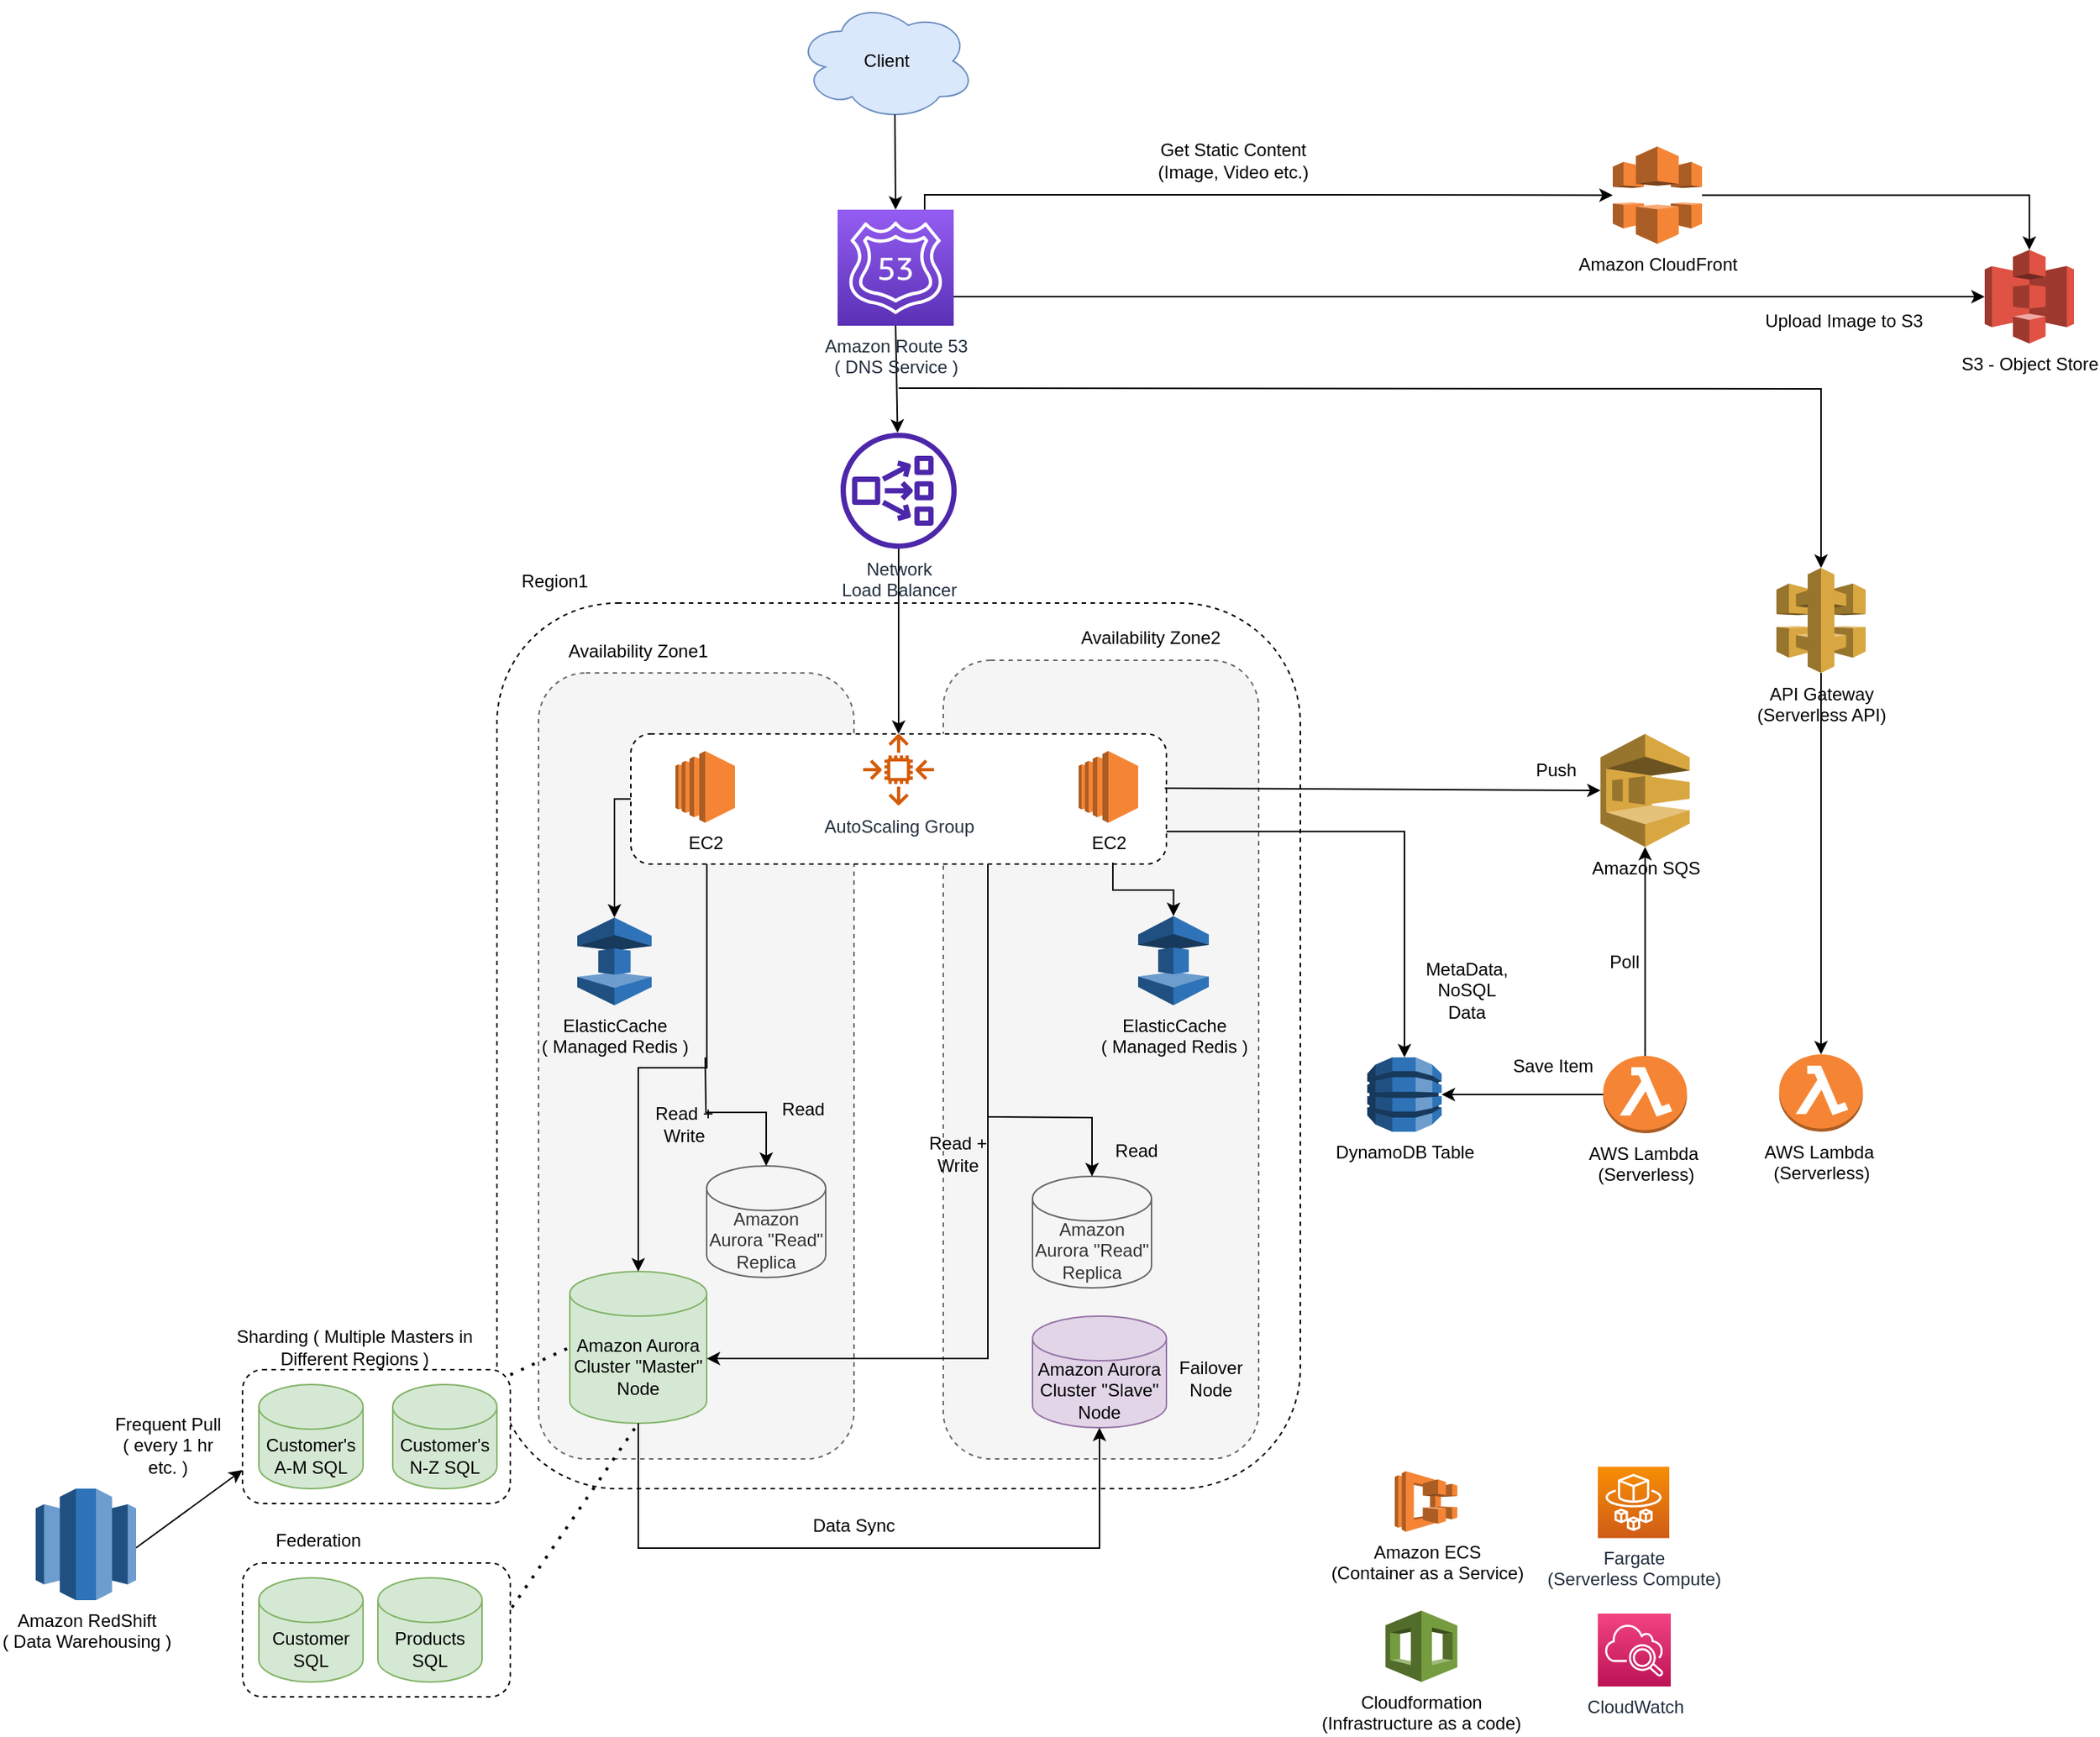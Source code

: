 <mxfile version="20.3.0" type="device"><diagram id="onmVZMC7TlNop5oKB3UY" name="Page-1"><mxGraphModel dx="1796" dy="1678" grid="1" gridSize="10" guides="1" tooltips="1" connect="1" arrows="1" fold="1" page="1" pageScale="1" pageWidth="850" pageHeight="1100" math="0" shadow="0"><root><mxCell id="0"/><mxCell id="1" parent="0"/><mxCell id="hn_LYAB48-utlL365DAF-9" value="" style="rounded=1;whiteSpace=wrap;html=1;dashed=1;" parent="1" vertex="1"><mxGeometry x="60" y="-215.5" width="540" height="595.5" as="geometry"/></mxCell><mxCell id="aEOiDf8z2A1y91HWuHEK-3" value="" style="rounded=1;whiteSpace=wrap;html=1;dashed=1;fillColor=#f5f5f5;fontColor=#333333;strokeColor=#666666;" parent="1" vertex="1"><mxGeometry x="360" y="-177" width="212" height="537" as="geometry"/></mxCell><mxCell id="aEOiDf8z2A1y91HWuHEK-2" value="" style="rounded=1;whiteSpace=wrap;html=1;dashed=1;fillColor=#f5f5f5;fontColor=#333333;strokeColor=#666666;" parent="1" vertex="1"><mxGeometry x="88" y="-168.5" width="212" height="528.5" as="geometry"/></mxCell><mxCell id="gxSmxHNSXOMdhkajosie-10" value="" style="rounded=1;whiteSpace=wrap;html=1;dashed=1;" parent="1" vertex="1"><mxGeometry x="150" y="-127.5" width="360" height="87.5" as="geometry"/></mxCell><mxCell id="0BLKtr6tW4kkjmVhm_gT-1" value="Amazon Aurora Cluster &quot;Master&quot; Node" style="shape=cylinder3;whiteSpace=wrap;html=1;boundedLbl=1;backgroundOutline=1;size=15;fillColor=#d5e8d4;strokeColor=#82b366;" parent="1" vertex="1"><mxGeometry x="109" y="234" width="92" height="102" as="geometry"/></mxCell><mxCell id="0BLKtr6tW4kkjmVhm_gT-7" value="" style="endArrow=classic;html=1;rounded=0;exitX=0.142;exitY=1;exitDx=0;exitDy=0;entryX=0.5;entryY=0;entryDx=0;entryDy=0;entryPerimeter=0;edgeStyle=orthogonalEdgeStyle;exitPerimeter=0;" parent="1" source="gxSmxHNSXOMdhkajosie-10" target="0BLKtr6tW4kkjmVhm_gT-1" edge="1"><mxGeometry width="50" height="50" relative="1" as="geometry"><mxPoint x="290" y="148" as="sourcePoint"/><mxPoint x="430" y="148" as="targetPoint"/></mxGeometry></mxCell><mxCell id="0BLKtr6tW4kkjmVhm_gT-8" value="Read + Write" style="text;html=1;strokeColor=none;fillColor=none;align=center;verticalAlign=middle;whiteSpace=wrap;rounded=0;" parent="1" vertex="1"><mxGeometry x="156" y="120" width="60" height="30" as="geometry"/></mxCell><mxCell id="0BLKtr6tW4kkjmVhm_gT-11" value="Read + Write" style="text;html=1;strokeColor=none;fillColor=none;align=center;verticalAlign=middle;whiteSpace=wrap;rounded=0;" parent="1" vertex="1"><mxGeometry x="340" y="140" width="60" height="30" as="geometry"/></mxCell><mxCell id="0BLKtr6tW4kkjmVhm_gT-12" value="" style="endArrow=classic;html=1;rounded=0;edgeStyle=orthogonalEdgeStyle;entryX=1;entryY=0.574;entryDx=0;entryDy=0;entryPerimeter=0;" parent="1" target="0BLKtr6tW4kkjmVhm_gT-1" edge="1"><mxGeometry width="50" height="50" relative="1" as="geometry"><mxPoint x="390" y="-40" as="sourcePoint"/><mxPoint x="420" y="250" as="targetPoint"/><Array as="points"><mxPoint x="390" y="-40"/><mxPoint x="390" y="293"/></Array></mxGeometry></mxCell><mxCell id="0BLKtr6tW4kkjmVhm_gT-16" value="Data Sync" style="text;html=1;strokeColor=none;fillColor=none;align=center;verticalAlign=middle;whiteSpace=wrap;rounded=0;" parent="1" vertex="1"><mxGeometry x="270" y="390" width="60" height="30" as="geometry"/></mxCell><mxCell id="gxSmxHNSXOMdhkajosie-3" value="Client" style="ellipse;shape=cloud;whiteSpace=wrap;html=1;fillColor=#dae8fc;strokeColor=#6c8ebf;" parent="1" vertex="1"><mxGeometry x="261.5" y="-620" width="120" height="80" as="geometry"/></mxCell><mxCell id="gxSmxHNSXOMdhkajosie-4" value="" style="endArrow=classic;html=1;rounded=0;exitX=0.5;exitY=1;exitDx=0;exitDy=0;exitPerimeter=0;" parent="1" source="Na6hdPi10sbFOHIolOGf-2" target="XGgCyVhvgCMP7tvnIqWy-1" edge="1"><mxGeometry width="50" height="50" relative="1" as="geometry"><mxPoint x="380" y="-220" as="sourcePoint"/><mxPoint x="330" y="-320" as="targetPoint"/></mxGeometry></mxCell><mxCell id="gxSmxHNSXOMdhkajosie-7" value="" style="endArrow=classic;html=1;rounded=0;" parent="1" source="XGgCyVhvgCMP7tvnIqWy-1" target="gxSmxHNSXOMdhkajosie-10" edge="1"><mxGeometry width="50" height="50" relative="1" as="geometry"><mxPoint x="330" y="-258" as="sourcePoint"/><mxPoint x="328" y="-140" as="targetPoint"/></mxGeometry></mxCell><mxCell id="gxSmxHNSXOMdhkajosie-8" value="ElasticCache &lt;br&gt;( Managed Redis )" style="outlineConnect=0;dashed=0;verticalLabelPosition=bottom;verticalAlign=top;align=center;html=1;shape=mxgraph.aws3.elasticache;fillColor=#2E73B8;gradientColor=none;" parent="1" vertex="1"><mxGeometry x="491" y="-5" width="47.5" height="60" as="geometry"/></mxCell><mxCell id="gxSmxHNSXOMdhkajosie-13" value="S3 - Object Store" style="outlineConnect=0;dashed=0;verticalLabelPosition=bottom;verticalAlign=top;align=center;html=1;shape=mxgraph.aws3.s3;fillColor=#E05243;gradientColor=none;" parent="1" vertex="1"><mxGeometry x="1060" y="-453" width="60" height="63" as="geometry"/></mxCell><mxCell id="gxSmxHNSXOMdhkajosie-14" value="Amazon CloudFront" style="outlineConnect=0;dashed=0;verticalLabelPosition=bottom;verticalAlign=top;align=center;html=1;shape=mxgraph.aws3.cloudfront;fillColor=#F58536;gradientColor=none;" parent="1" vertex="1"><mxGeometry x="810" y="-522.5" width="60" height="65.5" as="geometry"/></mxCell><mxCell id="gxSmxHNSXOMdhkajosie-16" value="" style="endArrow=classic;html=1;rounded=0;entryX=0.5;entryY=0;entryDx=0;entryDy=0;entryPerimeter=0;edgeStyle=orthogonalEdgeStyle;" parent="1" source="gxSmxHNSXOMdhkajosie-14" target="gxSmxHNSXOMdhkajosie-13" edge="1"><mxGeometry width="50" height="50" relative="1" as="geometry"><mxPoint x="380" y="130" as="sourcePoint"/><mxPoint x="678" y="130" as="targetPoint"/></mxGeometry></mxCell><mxCell id="gxSmxHNSXOMdhkajosie-17" value="" style="rounded=1;whiteSpace=wrap;html=1;dashed=1;" parent="1" vertex="1"><mxGeometry x="-111" y="300" width="180" height="90" as="geometry"/></mxCell><mxCell id="gxSmxHNSXOMdhkajosie-18" value="Customer's A-M SQL" style="shape=cylinder3;whiteSpace=wrap;html=1;boundedLbl=1;backgroundOutline=1;size=15;fillColor=#d5e8d4;strokeColor=#82b366;" parent="1" vertex="1"><mxGeometry x="-100" y="310" width="70" height="70" as="geometry"/></mxCell><mxCell id="gxSmxHNSXOMdhkajosie-19" value="Customer's N-Z SQL" style="shape=cylinder3;whiteSpace=wrap;html=1;boundedLbl=1;backgroundOutline=1;size=15;fillColor=#d5e8d4;strokeColor=#82b366;" parent="1" vertex="1"><mxGeometry x="-10" y="310" width="70" height="70" as="geometry"/></mxCell><mxCell id="gxSmxHNSXOMdhkajosie-20" value="Sharding ( Multiple Masters in Different Regions )" style="text;html=1;strokeColor=none;fillColor=none;align=center;verticalAlign=middle;whiteSpace=wrap;rounded=0;dashed=1;" parent="1" vertex="1"><mxGeometry x="-132.5" y="270" width="192.5" height="30" as="geometry"/></mxCell><mxCell id="gxSmxHNSXOMdhkajosie-21" value="" style="rounded=1;whiteSpace=wrap;html=1;dashed=1;" parent="1" vertex="1"><mxGeometry x="-111" y="430" width="180" height="90" as="geometry"/></mxCell><mxCell id="gxSmxHNSXOMdhkajosie-22" value="Customer SQL" style="shape=cylinder3;whiteSpace=wrap;html=1;boundedLbl=1;backgroundOutline=1;size=15;fillColor=#d5e8d4;strokeColor=#82b366;" parent="1" vertex="1"><mxGeometry x="-100" y="440" width="70" height="70" as="geometry"/></mxCell><mxCell id="gxSmxHNSXOMdhkajosie-23" value="Products SQL" style="shape=cylinder3;whiteSpace=wrap;html=1;boundedLbl=1;backgroundOutline=1;size=15;fillColor=#d5e8d4;strokeColor=#82b366;" parent="1" vertex="1"><mxGeometry x="-20" y="440" width="70" height="70" as="geometry"/></mxCell><mxCell id="gxSmxHNSXOMdhkajosie-24" value="Federation" style="text;html=1;strokeColor=none;fillColor=none;align=center;verticalAlign=middle;whiteSpace=wrap;rounded=0;dashed=1;" parent="1" vertex="1"><mxGeometry x="-90" y="400" width="60" height="30" as="geometry"/></mxCell><mxCell id="gxSmxHNSXOMdhkajosie-25" value="" style="endArrow=none;dashed=1;html=1;dashPattern=1 3;strokeWidth=2;rounded=0;entryX=0;entryY=0.5;entryDx=0;entryDy=0;entryPerimeter=0;" parent="1" source="gxSmxHNSXOMdhkajosie-17" target="0BLKtr6tW4kkjmVhm_gT-1" edge="1"><mxGeometry width="50" height="50" relative="1" as="geometry"><mxPoint x="240" y="410" as="sourcePoint"/><mxPoint x="290" y="360" as="targetPoint"/></mxGeometry></mxCell><mxCell id="gxSmxHNSXOMdhkajosie-26" value="" style="endArrow=none;dashed=1;html=1;dashPattern=1 3;strokeWidth=2;rounded=0;exitX=1.006;exitY=0.333;exitDx=0;exitDy=0;exitPerimeter=0;entryX=0.5;entryY=1;entryDx=0;entryDy=0;entryPerimeter=0;" parent="1" source="gxSmxHNSXOMdhkajosie-21" target="0BLKtr6tW4kkjmVhm_gT-1" edge="1"><mxGeometry width="50" height="50" relative="1" as="geometry"><mxPoint x="240" y="410" as="sourcePoint"/><mxPoint x="160" y="290" as="targetPoint"/></mxGeometry></mxCell><mxCell id="gxSmxHNSXOMdhkajosie-38" value="Amazon RedShift &lt;br&gt;( Data Warehousing )" style="outlineConnect=0;dashed=0;verticalLabelPosition=bottom;verticalAlign=top;align=center;html=1;shape=mxgraph.aws3.redshift;fillColor=#2E73B8;gradientColor=none;" parent="1" vertex="1"><mxGeometry x="-250" y="380" width="67.5" height="75" as="geometry"/></mxCell><mxCell id="gxSmxHNSXOMdhkajosie-39" value="" style="endArrow=classic;html=1;rounded=0;exitX=1;exitY=0.53;exitDx=0;exitDy=0;exitPerimeter=0;entryX=0;entryY=0.75;entryDx=0;entryDy=0;" parent="1" source="gxSmxHNSXOMdhkajosie-38" target="gxSmxHNSXOMdhkajosie-17" edge="1"><mxGeometry width="50" height="50" relative="1" as="geometry"><mxPoint x="30" y="410" as="sourcePoint"/><mxPoint x="80" y="360" as="targetPoint"/></mxGeometry></mxCell><mxCell id="gxSmxHNSXOMdhkajosie-40" value="Frequent Pull ( every 1 hr etc. )" style="text;html=1;strokeColor=none;fillColor=none;align=center;verticalAlign=middle;whiteSpace=wrap;rounded=0;dashed=1;" parent="1" vertex="1"><mxGeometry x="-200" y="336" width="77.5" height="30" as="geometry"/></mxCell><mxCell id="Na6hdPi10sbFOHIolOGf-2" value="Amazon Route 53&lt;br&gt;( DNS Service )" style="sketch=0;points=[[0,0,0],[0.25,0,0],[0.5,0,0],[0.75,0,0],[1,0,0],[0,1,0],[0.25,1,0],[0.5,1,0],[0.75,1,0],[1,1,0],[0,0.25,0],[0,0.5,0],[0,0.75,0],[1,0.25,0],[1,0.5,0],[1,0.75,0]];outlineConnect=0;fontColor=#232F3E;gradientColor=#945DF2;gradientDirection=north;fillColor=#5A30B5;strokeColor=#ffffff;dashed=0;verticalLabelPosition=bottom;verticalAlign=top;align=center;html=1;fontSize=12;fontStyle=0;aspect=fixed;shape=mxgraph.aws4.resourceIcon;resIcon=mxgraph.aws4.route_53;" parent="1" vertex="1"><mxGeometry x="289" y="-480" width="78" height="78" as="geometry"/></mxCell><mxCell id="Na6hdPi10sbFOHIolOGf-3" value="" style="endArrow=classic;html=1;rounded=0;exitX=0.55;exitY=0.95;exitDx=0;exitDy=0;exitPerimeter=0;entryX=0.5;entryY=0;entryDx=0;entryDy=0;entryPerimeter=0;" parent="1" source="gxSmxHNSXOMdhkajosie-3" target="Na6hdPi10sbFOHIolOGf-2" edge="1"><mxGeometry width="50" height="50" relative="1" as="geometry"><mxPoint x="530" y="-370" as="sourcePoint"/><mxPoint x="580" y="-420" as="targetPoint"/></mxGeometry></mxCell><mxCell id="Na6hdPi10sbFOHIolOGf-5" value="EC2" style="outlineConnect=0;dashed=0;verticalLabelPosition=bottom;verticalAlign=top;align=center;html=1;shape=mxgraph.aws3.ec2;fillColor=#F58534;gradientColor=none;" parent="1" vertex="1"><mxGeometry x="180" y="-116" width="40" height="48.25" as="geometry"/></mxCell><mxCell id="Na6hdPi10sbFOHIolOGf-6" value="Get Static Content (Image, Video etc.)" style="text;html=1;strokeColor=none;fillColor=none;align=center;verticalAlign=middle;whiteSpace=wrap;rounded=0;" parent="1" vertex="1"><mxGeometry x="500" y="-527.75" width="110" height="30" as="geometry"/></mxCell><mxCell id="Na6hdPi10sbFOHIolOGf-7" value="" style="endArrow=classic;html=1;rounded=0;exitX=0.9;exitY=0.989;exitDx=0;exitDy=0;entryX=0.5;entryY=0;entryDx=0;entryDy=0;entryPerimeter=0;edgeStyle=orthogonalEdgeStyle;exitPerimeter=0;" parent="1" source="gxSmxHNSXOMdhkajosie-10" target="gxSmxHNSXOMdhkajosie-8" edge="1"><mxGeometry width="50" height="50" relative="1" as="geometry"><mxPoint x="350" y="110" as="sourcePoint"/><mxPoint x="400" y="60" as="targetPoint"/></mxGeometry></mxCell><mxCell id="aEOiDf8z2A1y91HWuHEK-1" value="ElasticCache &lt;br&gt;( Managed Redis )" style="outlineConnect=0;dashed=0;verticalLabelPosition=bottom;verticalAlign=top;align=center;html=1;shape=mxgraph.aws3.elasticache;fillColor=#2E73B8;gradientColor=none;" parent="1" vertex="1"><mxGeometry x="114" y="-4" width="50" height="59" as="geometry"/></mxCell><mxCell id="aEOiDf8z2A1y91HWuHEK-4" value="" style="endArrow=classic;html=1;rounded=0;entryX=0.5;entryY=0;entryDx=0;entryDy=0;entryPerimeter=0;edgeStyle=orthogonalEdgeStyle;exitX=0;exitY=0.5;exitDx=0;exitDy=0;" parent="1" source="gxSmxHNSXOMdhkajosie-10" target="aEOiDf8z2A1y91HWuHEK-1" edge="1"><mxGeometry width="50" height="50" relative="1" as="geometry"><mxPoint x="200" y="-40" as="sourcePoint"/><mxPoint x="410" y="-120" as="targetPoint"/></mxGeometry></mxCell><mxCell id="aEOiDf8z2A1y91HWuHEK-5" value="EC2" style="outlineConnect=0;dashed=0;verticalLabelPosition=bottom;verticalAlign=top;align=center;html=1;shape=mxgraph.aws3.ec2;fillColor=#F58534;gradientColor=none;" parent="1" vertex="1"><mxGeometry x="451" y="-116" width="40" height="48.25" as="geometry"/></mxCell><mxCell id="aEOiDf8z2A1y91HWuHEK-6" value="Availability Zone1" style="text;html=1;strokeColor=none;fillColor=none;align=center;verticalAlign=middle;whiteSpace=wrap;rounded=0;" parent="1" vertex="1"><mxGeometry x="70" y="-198.5" width="170" height="30" as="geometry"/></mxCell><mxCell id="aEOiDf8z2A1y91HWuHEK-7" value="Availability Zone2" style="text;html=1;strokeColor=none;fillColor=none;align=center;verticalAlign=middle;whiteSpace=wrap;rounded=0;" parent="1" vertex="1"><mxGeometry x="417" y="-207" width="165" height="30" as="geometry"/></mxCell><mxCell id="0BLKtr6tW4kkjmVhm_gT-3" value="Amazon Aurora Cluster &quot;Slave&quot; Node" style="shape=cylinder3;whiteSpace=wrap;html=1;boundedLbl=1;backgroundOutline=1;size=15;fillColor=#e1d5e7;strokeColor=#9673a6;" parent="1" vertex="1"><mxGeometry x="420" y="264" width="90" height="75" as="geometry"/></mxCell><mxCell id="aEOiDf8z2A1y91HWuHEK-18" value="" style="endArrow=classic;html=1;rounded=0;exitX=0.5;exitY=1;exitDx=0;exitDy=0;exitPerimeter=0;entryX=0.5;entryY=1;entryDx=0;entryDy=0;entryPerimeter=0;edgeStyle=elbowEdgeStyle;" parent="1" source="0BLKtr6tW4kkjmVhm_gT-1" target="0BLKtr6tW4kkjmVhm_gT-3" edge="1"><mxGeometry width="50" height="50" relative="1" as="geometry"><mxPoint x="400" y="250" as="sourcePoint"/><mxPoint x="450" y="200" as="targetPoint"/><Array as="points"><mxPoint x="300" y="420"/></Array></mxGeometry></mxCell><mxCell id="VerBMDBRh4YoSRX80HrU-1" value="Upload Image to S3" style="text;html=1;strokeColor=none;fillColor=none;align=center;verticalAlign=middle;whiteSpace=wrap;rounded=0;" parent="1" vertex="1"><mxGeometry x="890" y="-420" width="150.75" height="30" as="geometry"/></mxCell><mxCell id="VerBMDBRh4YoSRX80HrU-2" value="CloudWatch" style="sketch=0;points=[[0,0,0],[0.25,0,0],[0.5,0,0],[0.75,0,0],[1,0,0],[0,1,0],[0.25,1,0],[0.5,1,0],[0.75,1,0],[1,1,0],[0,0.25,0],[0,0.5,0],[0,0.75,0],[1,0.25,0],[1,0.5,0],[1,0.75,0]];points=[[0,0,0],[0.25,0,0],[0.5,0,0],[0.75,0,0],[1,0,0],[0,1,0],[0.25,1,0],[0.5,1,0],[0.75,1,0],[1,1,0],[0,0.25,0],[0,0.5,0],[0,0.75,0],[1,0.25,0],[1,0.5,0],[1,0.75,0]];outlineConnect=0;fontColor=#232F3E;gradientColor=#F34482;gradientDirection=north;fillColor=#BC1356;strokeColor=#ffffff;dashed=0;verticalLabelPosition=bottom;verticalAlign=top;align=center;html=1;fontSize=12;fontStyle=0;aspect=fixed;shape=mxgraph.aws4.resourceIcon;resIcon=mxgraph.aws4.cloudwatch_2;" parent="1" vertex="1"><mxGeometry x="800" y="464" width="49" height="49" as="geometry"/></mxCell><mxCell id="hn_LYAB48-utlL365DAF-1" value="DynamoDB Table" style="outlineConnect=0;dashed=0;verticalLabelPosition=bottom;verticalAlign=top;align=center;html=1;shape=mxgraph.aws3.dynamo_db;fillColor=#2E73B8;gradientColor=none;" parent="1" vertex="1"><mxGeometry x="645" y="90" width="50" height="50" as="geometry"/></mxCell><mxCell id="hn_LYAB48-utlL365DAF-6" value="" style="endArrow=classic;html=1;rounded=0;exitX=1;exitY=0.75;exitDx=0;exitDy=0;edgeStyle=orthogonalEdgeStyle;" parent="1" source="gxSmxHNSXOMdhkajosie-10" target="hn_LYAB48-utlL365DAF-1" edge="1"><mxGeometry width="50" height="50" relative="1" as="geometry"><mxPoint x="320" y="90" as="sourcePoint"/><mxPoint x="370" y="40" as="targetPoint"/></mxGeometry></mxCell><mxCell id="hn_LYAB48-utlL365DAF-8" value="MetaData, NoSQL Data" style="text;html=1;strokeColor=none;fillColor=none;align=center;verticalAlign=middle;whiteSpace=wrap;rounded=0;" parent="1" vertex="1"><mxGeometry x="681.75" y="30" width="60" height="30" as="geometry"/></mxCell><mxCell id="hn_LYAB48-utlL365DAF-10" value="Region1" style="text;html=1;strokeColor=none;fillColor=none;align=center;verticalAlign=middle;whiteSpace=wrap;rounded=0;dashed=1;" parent="1" vertex="1"><mxGeometry x="69" y="-245.5" width="60" height="30" as="geometry"/></mxCell><mxCell id="hn_LYAB48-utlL365DAF-13" value="AutoScaling Group" style="sketch=0;outlineConnect=0;fontColor=#232F3E;gradientColor=none;fillColor=#D45B07;strokeColor=none;dashed=0;verticalLabelPosition=bottom;verticalAlign=top;align=center;html=1;fontSize=12;fontStyle=0;aspect=fixed;pointerEvents=1;shape=mxgraph.aws4.auto_scaling2;" parent="1" vertex="1"><mxGeometry x="306" y="-127.5" width="48" height="48" as="geometry"/></mxCell><mxCell id="hn_LYAB48-utlL365DAF-15" value="Amazon Aurora &quot;Read&quot; Replica" style="shape=cylinder3;whiteSpace=wrap;html=1;boundedLbl=1;backgroundOutline=1;size=15;fillColor=#f5f5f5;fontColor=#333333;strokeColor=#666666;" parent="1" vertex="1"><mxGeometry x="201" y="163" width="80" height="75" as="geometry"/></mxCell><mxCell id="hn_LYAB48-utlL365DAF-16" value="Amazon Aurora &quot;Read&quot; Replica" style="shape=cylinder3;whiteSpace=wrap;html=1;boundedLbl=1;backgroundOutline=1;size=15;fillColor=#f5f5f5;fontColor=#333333;strokeColor=#666666;" parent="1" vertex="1"><mxGeometry x="420" y="170" width="80" height="75" as="geometry"/></mxCell><mxCell id="hn_LYAB48-utlL365DAF-17" value="" style="endArrow=classic;html=1;rounded=0;edgeStyle=orthogonalEdgeStyle;" parent="1" target="hn_LYAB48-utlL365DAF-15" edge="1"><mxGeometry width="50" height="50" relative="1" as="geometry"><mxPoint x="200" y="90" as="sourcePoint"/><mxPoint x="420" y="110" as="targetPoint"/></mxGeometry></mxCell><mxCell id="hn_LYAB48-utlL365DAF-18" value="Read" style="text;html=1;strokeColor=none;fillColor=none;align=center;verticalAlign=middle;whiteSpace=wrap;rounded=0;dashed=1;" parent="1" vertex="1"><mxGeometry x="236" y="110" width="60" height="30" as="geometry"/></mxCell><mxCell id="hn_LYAB48-utlL365DAF-19" value="" style="endArrow=classic;html=1;rounded=0;entryX=0.5;entryY=0;entryDx=0;entryDy=0;entryPerimeter=0;edgeStyle=orthogonalEdgeStyle;" parent="1" target="hn_LYAB48-utlL365DAF-16" edge="1"><mxGeometry width="50" height="50" relative="1" as="geometry"><mxPoint x="390" y="130" as="sourcePoint"/><mxPoint x="420" y="90" as="targetPoint"/></mxGeometry></mxCell><mxCell id="hn_LYAB48-utlL365DAF-20" value="Read" style="text;html=1;strokeColor=none;fillColor=none;align=center;verticalAlign=middle;whiteSpace=wrap;rounded=0;dashed=1;" parent="1" vertex="1"><mxGeometry x="460" y="138" width="60" height="30" as="geometry"/></mxCell><mxCell id="hn_LYAB48-utlL365DAF-21" value="Failover Node" style="text;html=1;strokeColor=none;fillColor=none;align=center;verticalAlign=middle;whiteSpace=wrap;rounded=0;dashed=1;" parent="1" vertex="1"><mxGeometry x="510" y="290.5" width="60" height="30" as="geometry"/></mxCell><mxCell id="hn_LYAB48-utlL365DAF-23" value="Cloudformation &lt;br&gt;(Infrastructure as a code)" style="outlineConnect=0;dashed=0;verticalLabelPosition=bottom;verticalAlign=top;align=center;html=1;shape=mxgraph.aws3.cloudformation;fillColor=#759C3E;gradientColor=none;" parent="1" vertex="1"><mxGeometry x="657.25" y="462" width="48.25" height="48" as="geometry"/></mxCell><mxCell id="hn_LYAB48-utlL365DAF-24" value="Amazon ECS&lt;br&gt;(Container as a Service)" style="outlineConnect=0;dashed=0;verticalLabelPosition=bottom;verticalAlign=top;align=center;html=1;shape=mxgraph.aws3.ecs;fillColor=#F58534;gradientColor=none;" parent="1" vertex="1"><mxGeometry x="663.5" y="368.25" width="42" height="40.75" as="geometry"/></mxCell><mxCell id="hn_LYAB48-utlL365DAF-28" value="Fargate &lt;br&gt;(Serverless Compute)" style="sketch=0;points=[[0,0,0],[0.25,0,0],[0.5,0,0],[0.75,0,0],[1,0,0],[0,1,0],[0.25,1,0],[0.5,1,0],[0.75,1,0],[1,1,0],[0,0.25,0],[0,0.5,0],[0,0.75,0],[1,0.25,0],[1,0.5,0],[1,0.75,0]];outlineConnect=0;fontColor=#232F3E;gradientColor=#F78E04;gradientDirection=north;fillColor=#D05C17;strokeColor=#ffffff;dashed=0;verticalLabelPosition=bottom;verticalAlign=top;align=center;html=1;fontSize=12;fontStyle=0;aspect=fixed;shape=mxgraph.aws4.resourceIcon;resIcon=mxgraph.aws4.fargate;" parent="1" vertex="1"><mxGeometry x="800" y="365.25" width="48" height="48" as="geometry"/></mxCell><mxCell id="QTUbFtr4t2JCp2JEc1CR-1" value="" style="endArrow=classic;html=1;rounded=0;exitX=0.75;exitY=0;exitDx=0;exitDy=0;exitPerimeter=0;edgeStyle=orthogonalEdgeStyle;entryX=0;entryY=0.5;entryDx=0;entryDy=0;entryPerimeter=0;" parent="1" source="Na6hdPi10sbFOHIolOGf-2" target="gxSmxHNSXOMdhkajosie-14" edge="1"><mxGeometry width="50" height="50" relative="1" as="geometry"><mxPoint x="610" y="-240" as="sourcePoint"/><mxPoint x="660" y="-290" as="targetPoint"/></mxGeometry></mxCell><mxCell id="QTUbFtr4t2JCp2JEc1CR-2" value="" style="endArrow=classic;html=1;rounded=0;exitX=1;exitY=0.75;exitDx=0;exitDy=0;exitPerimeter=0;entryX=0;entryY=0.5;entryDx=0;entryDy=0;entryPerimeter=0;edgeStyle=orthogonalEdgeStyle;" parent="1" source="Na6hdPi10sbFOHIolOGf-2" target="gxSmxHNSXOMdhkajosie-13" edge="1"><mxGeometry width="50" height="50" relative="1" as="geometry"><mxPoint x="610" y="-240" as="sourcePoint"/><mxPoint x="660" y="-290" as="targetPoint"/></mxGeometry></mxCell><mxCell id="QTUbFtr4t2JCp2JEc1CR-4" value="Amazon SQS" style="outlineConnect=0;dashed=0;verticalLabelPosition=bottom;verticalAlign=top;align=center;html=1;shape=mxgraph.aws3.sqs;fillColor=#D9A741;gradientColor=none;" parent="1" vertex="1"><mxGeometry x="801.75" y="-127.5" width="60" height="76" as="geometry"/></mxCell><mxCell id="QTUbFtr4t2JCp2JEc1CR-5" value="" style="endArrow=classic;html=1;rounded=0;exitX=0.997;exitY=0.417;exitDx=0;exitDy=0;exitPerimeter=0;entryX=0;entryY=0.5;entryDx=0;entryDy=0;entryPerimeter=0;" parent="1" source="gxSmxHNSXOMdhkajosie-10" target="QTUbFtr4t2JCp2JEc1CR-4" edge="1"><mxGeometry width="50" height="50" relative="1" as="geometry"><mxPoint x="660" y="-110" as="sourcePoint"/><mxPoint x="610" y="-60" as="targetPoint"/></mxGeometry></mxCell><mxCell id="QTUbFtr4t2JCp2JEc1CR-6" value="AWS Lambda&amp;nbsp;&lt;br&gt;(Serverless)" style="outlineConnect=0;dashed=0;verticalLabelPosition=bottom;verticalAlign=top;align=center;html=1;shape=mxgraph.aws3.lambda_function;fillColor=#F58534;gradientColor=none;" parent="1" vertex="1"><mxGeometry x="803.62" y="89" width="56.25" height="52" as="geometry"/></mxCell><mxCell id="QTUbFtr4t2JCp2JEc1CR-7" value="" style="endArrow=classic;html=1;rounded=0;exitX=0.5;exitY=0;exitDx=0;exitDy=0;exitPerimeter=0;" parent="1" source="QTUbFtr4t2JCp2JEc1CR-6" target="QTUbFtr4t2JCp2JEc1CR-4" edge="1"><mxGeometry width="50" height="50" relative="1" as="geometry"><mxPoint x="610" y="-10" as="sourcePoint"/><mxPoint x="660" y="-60" as="targetPoint"/></mxGeometry></mxCell><mxCell id="QTUbFtr4t2JCp2JEc1CR-8" value="" style="endArrow=classic;html=1;rounded=0;exitX=0;exitY=0.5;exitDx=0;exitDy=0;exitPerimeter=0;" parent="1" source="QTUbFtr4t2JCp2JEc1CR-6" target="hn_LYAB48-utlL365DAF-1" edge="1"><mxGeometry width="50" height="50" relative="1" as="geometry"><mxPoint x="610" y="200" as="sourcePoint"/><mxPoint x="660" y="150" as="targetPoint"/></mxGeometry></mxCell><mxCell id="QTUbFtr4t2JCp2JEc1CR-10" value="Poll" style="text;html=1;strokeColor=none;fillColor=none;align=center;verticalAlign=middle;whiteSpace=wrap;rounded=0;" parent="1" vertex="1"><mxGeometry x="788" y="10.5" width="60" height="30" as="geometry"/></mxCell><mxCell id="QTUbFtr4t2JCp2JEc1CR-11" value="Save Item" style="text;html=1;strokeColor=none;fillColor=none;align=center;verticalAlign=middle;whiteSpace=wrap;rounded=0;" parent="1" vertex="1"><mxGeometry x="740" y="80.75" width="60" height="30" as="geometry"/></mxCell><mxCell id="QTUbFtr4t2JCp2JEc1CR-12" value="API Gateway&lt;br&gt;(Serverless API)" style="outlineConnect=0;dashed=0;verticalLabelPosition=bottom;verticalAlign=top;align=center;html=1;shape=mxgraph.aws3.api_gateway;fillColor=#D9A741;gradientColor=none;" parent="1" vertex="1"><mxGeometry x="920" y="-239.13" width="60" height="70.63" as="geometry"/></mxCell><mxCell id="QTUbFtr4t2JCp2JEc1CR-13" value="" style="endArrow=classic;html=1;rounded=0;entryX=0.5;entryY=0;entryDx=0;entryDy=0;entryPerimeter=0;edgeStyle=orthogonalEdgeStyle;" parent="1" target="QTUbFtr4t2JCp2JEc1CR-12" edge="1"><mxGeometry width="50" height="50" relative="1" as="geometry"><mxPoint x="330" y="-360" as="sourcePoint"/><mxPoint x="780" y="-190" as="targetPoint"/></mxGeometry></mxCell><mxCell id="QTUbFtr4t2JCp2JEc1CR-15" value="AWS Lambda&amp;nbsp;&lt;br&gt;(Serverless)" style="outlineConnect=0;dashed=0;verticalLabelPosition=bottom;verticalAlign=top;align=center;html=1;shape=mxgraph.aws3.lambda_function;fillColor=#F58534;gradientColor=none;" parent="1" vertex="1"><mxGeometry x="921.88" y="88" width="56.25" height="52" as="geometry"/></mxCell><mxCell id="QTUbFtr4t2JCp2JEc1CR-16" value="" style="endArrow=classic;html=1;rounded=0;exitX=0.5;exitY=1;exitDx=0;exitDy=0;exitPerimeter=0;entryX=0.5;entryY=0;entryDx=0;entryDy=0;entryPerimeter=0;" parent="1" source="QTUbFtr4t2JCp2JEc1CR-12" target="QTUbFtr4t2JCp2JEc1CR-15" edge="1"><mxGeometry width="50" height="50" relative="1" as="geometry"><mxPoint x="780" y="-160" as="sourcePoint"/><mxPoint x="730" y="-110" as="targetPoint"/></mxGeometry></mxCell><mxCell id="QTUbFtr4t2JCp2JEc1CR-17" value="Push" style="text;html=1;strokeColor=none;fillColor=none;align=center;verticalAlign=middle;whiteSpace=wrap;rounded=0;" parent="1" vertex="1"><mxGeometry x="741.75" y="-118.5" width="60" height="30" as="geometry"/></mxCell><mxCell id="XGgCyVhvgCMP7tvnIqWy-1" value="Network &lt;br&gt;Load Balancer" style="sketch=0;outlineConnect=0;fontColor=#232F3E;gradientColor=none;fillColor=#4D27AA;strokeColor=none;dashed=0;verticalLabelPosition=bottom;verticalAlign=top;align=center;html=1;fontSize=12;fontStyle=0;aspect=fixed;pointerEvents=1;shape=mxgraph.aws4.network_load_balancer;" vertex="1" parent="1"><mxGeometry x="291" y="-330" width="78" height="78" as="geometry"/></mxCell></root></mxGraphModel></diagram></mxfile>